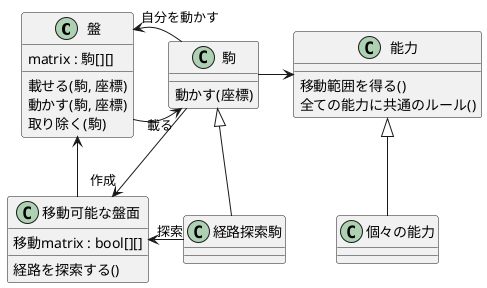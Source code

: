 @startuml

class 盤{
matrix : 駒[][]
載せる(駒, 座標)
動かす(駒, 座標)
取り除く(駒)
}
class 駒{
動かす(座標)
}
class 経路探索駒{
}
class 能力{
移動範囲を得る()
全ての能力に共通のルール()
}
class 個々の能力{
}
class 移動可能な盤面{
移動matrix : bool[][]
経路を探索する()
}
盤 -> "載る" 駒
駒 -left-> "自分を動かす" 盤
'人 -left-> "動かす" 駒
駒 -right->  能力
個々の能力 -up-|>  能力
駒 -->"作成"  移動可能な盤面
移動可能な盤面 -up->  盤
経路探索駒 -up-|>  駒
経路探索駒 -left-> "探索" 移動可能な盤面

@enduml